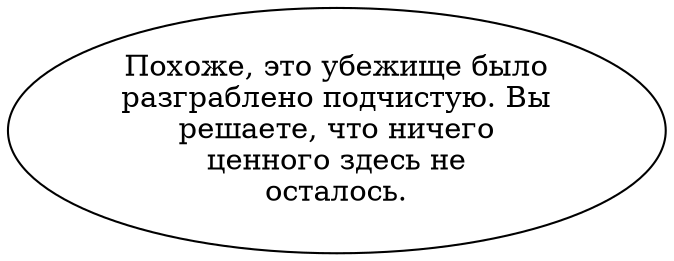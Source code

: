 digraph airlock {
  "start" [style=filled       fillcolor="#FFFFFF"       color="#000000"]
  "start" [label="Похоже, это убежище было\nразграблено подчистую. Вы\nрешаете, что ничего\nценного здесь не\nосталось."]
}